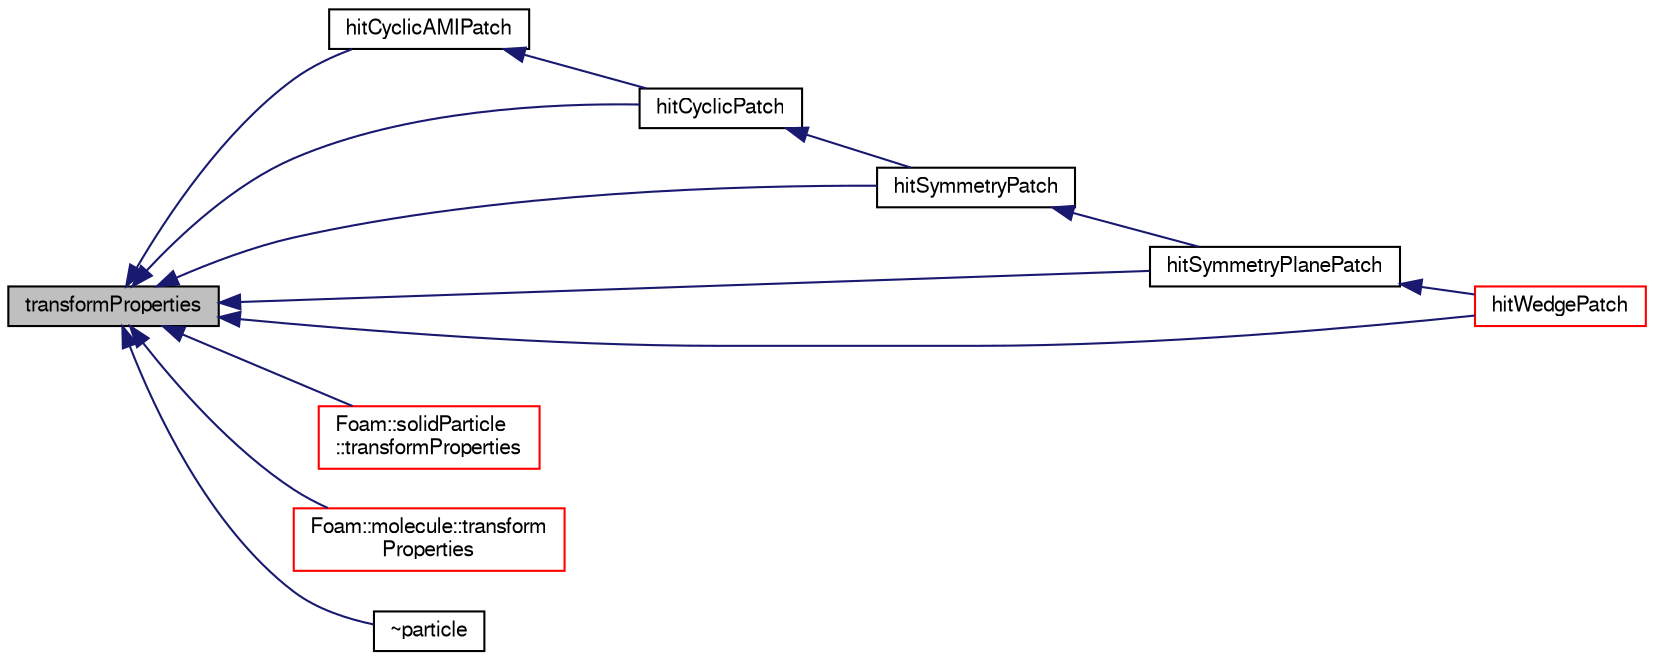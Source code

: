 digraph "transformProperties"
{
  bgcolor="transparent";
  edge [fontname="FreeSans",fontsize="10",labelfontname="FreeSans",labelfontsize="10"];
  node [fontname="FreeSans",fontsize="10",shape=record];
  rankdir="LR";
  Node4370 [label="transformProperties",height=0.2,width=0.4,color="black", fillcolor="grey75", style="filled", fontcolor="black"];
  Node4370 -> Node4371 [dir="back",color="midnightblue",fontsize="10",style="solid",fontname="FreeSans"];
  Node4371 [label="hitCyclicAMIPatch",height=0.2,width=0.4,color="black",URL="$a23586.html#abaea6c8eb54b7d822b150b9aef01f181",tooltip="Overridable function to handle the particle hitting a cyclicAMIPatch. "];
  Node4371 -> Node4372 [dir="back",color="midnightblue",fontsize="10",style="solid",fontname="FreeSans"];
  Node4372 [label="hitCyclicPatch",height=0.2,width=0.4,color="black",URL="$a23586.html#a18d4a8f6e9443b58d4ba678034d03d19",tooltip="Overridable function to handle the particle hitting a cyclicPatch. "];
  Node4372 -> Node4373 [dir="back",color="midnightblue",fontsize="10",style="solid",fontname="FreeSans"];
  Node4373 [label="hitSymmetryPatch",height=0.2,width=0.4,color="black",URL="$a23586.html#a232d12f07f45b23a1cf401bb83d5c234",tooltip="Overridable function to handle the particle hitting a. "];
  Node4373 -> Node4374 [dir="back",color="midnightblue",fontsize="10",style="solid",fontname="FreeSans"];
  Node4374 [label="hitSymmetryPlanePatch",height=0.2,width=0.4,color="black",URL="$a23586.html#a5fd627c463017369f165aaab03775166",tooltip="Overridable function to handle the particle hitting a. "];
  Node4374 -> Node4375 [dir="back",color="midnightblue",fontsize="10",style="solid",fontname="FreeSans"];
  Node4375 [label="hitWedgePatch",height=0.2,width=0.4,color="red",URL="$a23586.html#a6d625cb12c13358b06545a2a0875809a",tooltip="Overridable function to handle the particle hitting a wedgePatch. "];
  Node4370 -> Node4372 [dir="back",color="midnightblue",fontsize="10",style="solid",fontname="FreeSans"];
  Node4370 -> Node4373 [dir="back",color="midnightblue",fontsize="10",style="solid",fontname="FreeSans"];
  Node4370 -> Node4374 [dir="back",color="midnightblue",fontsize="10",style="solid",fontname="FreeSans"];
  Node4370 -> Node4375 [dir="back",color="midnightblue",fontsize="10",style="solid",fontname="FreeSans"];
  Node4370 -> Node4378 [dir="back",color="midnightblue",fontsize="10",style="solid",fontname="FreeSans"];
  Node4378 [label="Foam::solidParticle\l::transformProperties",height=0.2,width=0.4,color="red",URL="$a24502.html#a021e6438cfdab7a29053eb812cda8ea3",tooltip="Transform the physical properties of the particle. "];
  Node4370 -> Node4380 [dir="back",color="midnightblue",fontsize="10",style="solid",fontname="FreeSans"];
  Node4380 [label="Foam::molecule::transform\lProperties",height=0.2,width=0.4,color="red",URL="$a24390.html#a021e6438cfdab7a29053eb812cda8ea3",tooltip="Transform the physical properties of the particle. "];
  Node4370 -> Node4382 [dir="back",color="midnightblue",fontsize="10",style="solid",fontname="FreeSans"];
  Node4382 [label="~particle",height=0.2,width=0.4,color="black",URL="$a23586.html#a21cc76910d09c0550f6ce9f2ed3b2f52",tooltip="Destructor. "];
}
